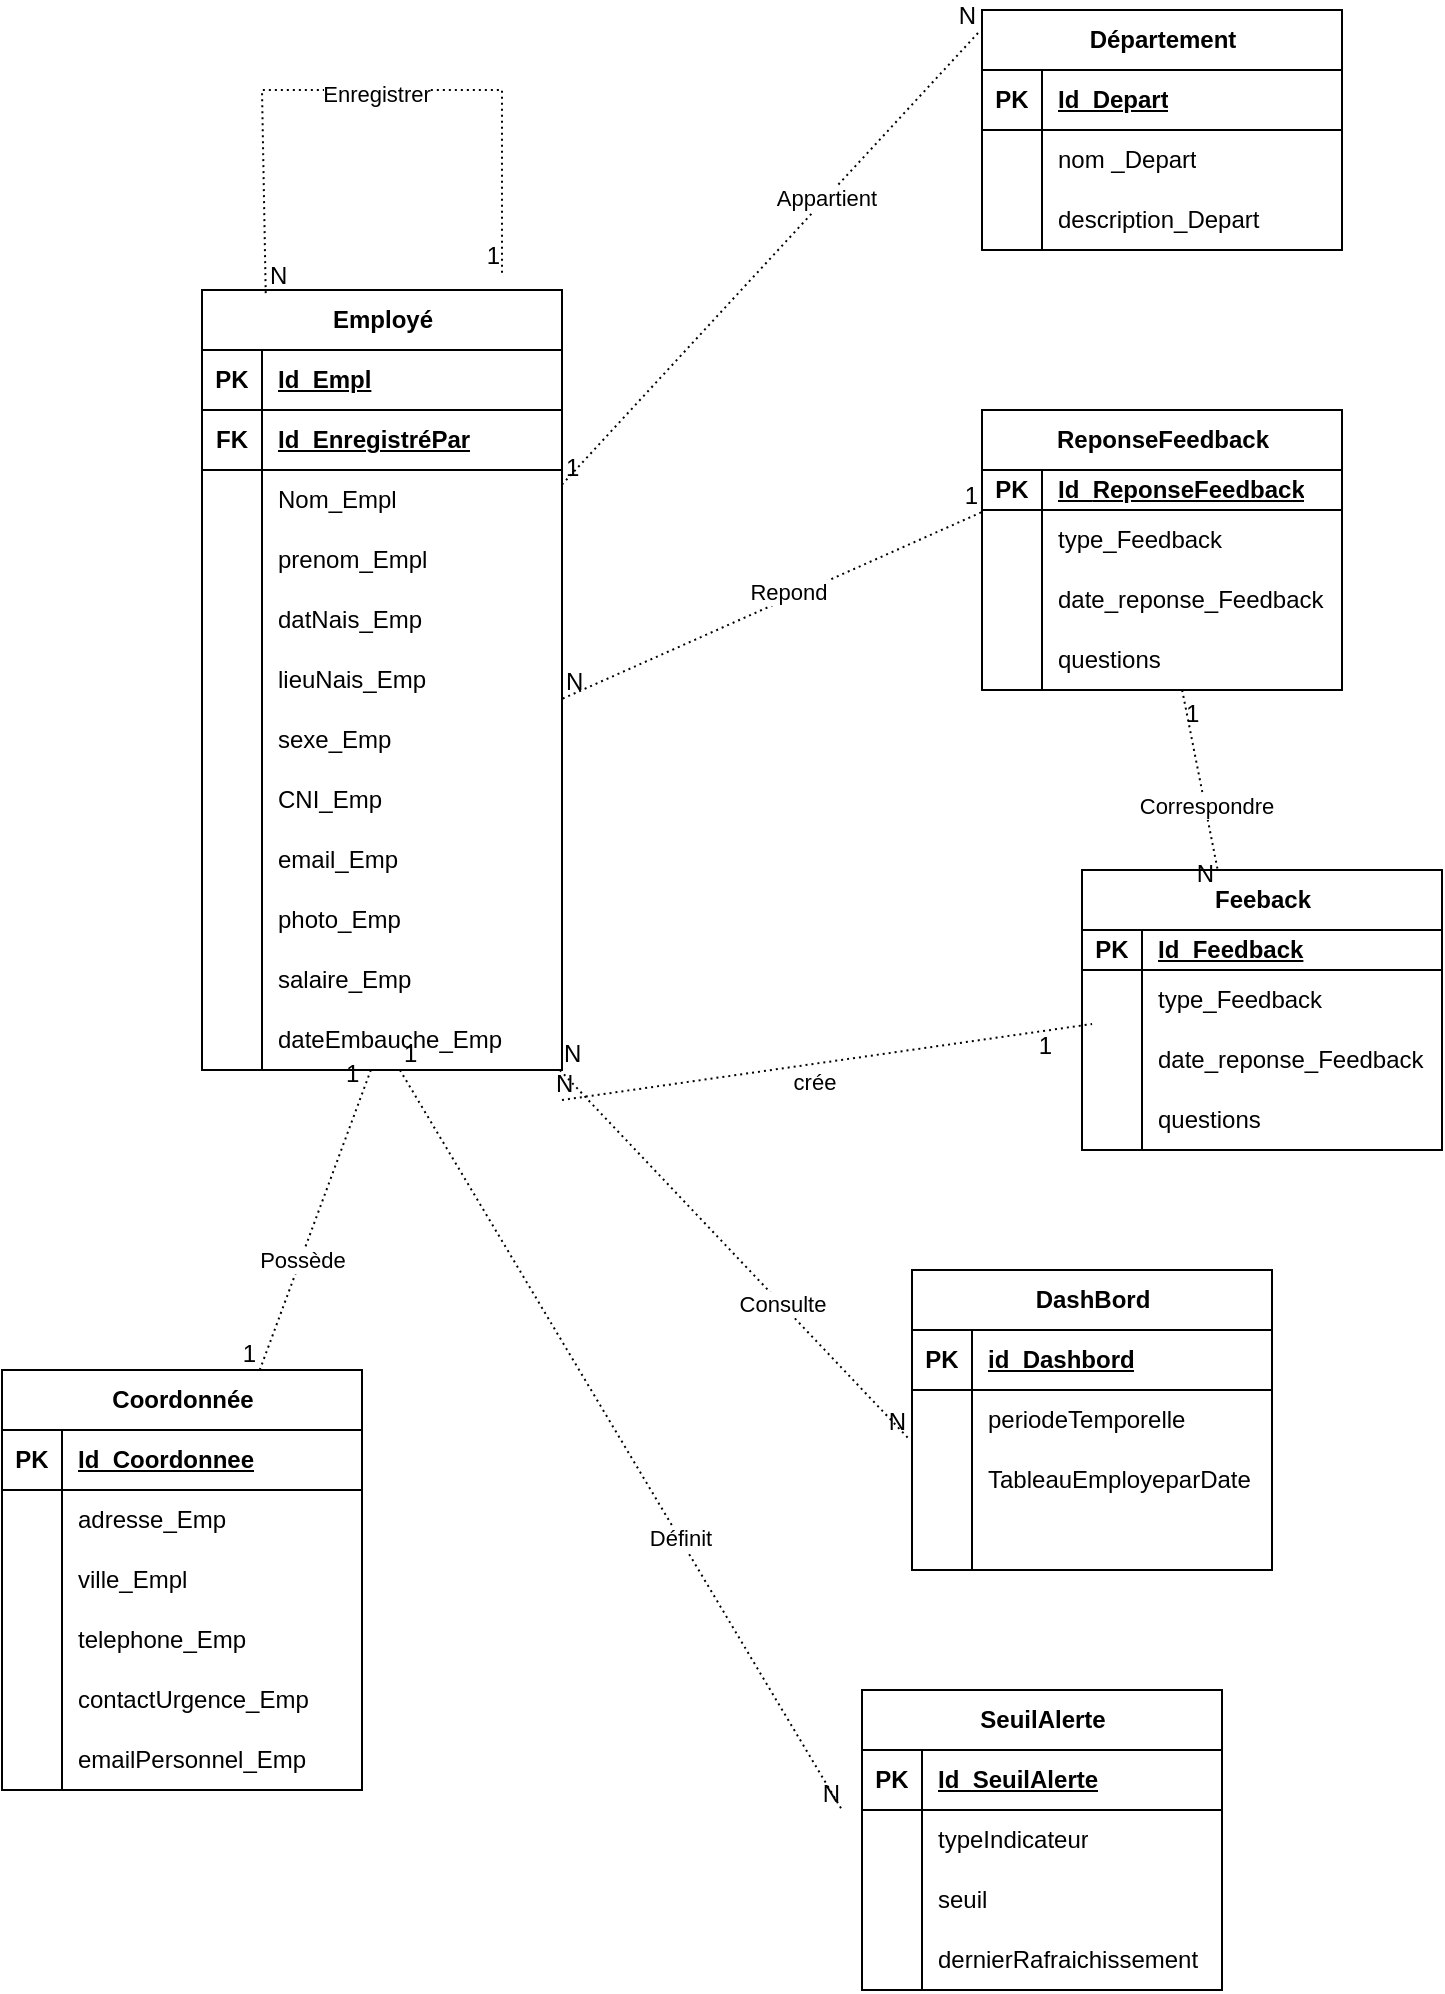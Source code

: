 <mxfile version="24.0.2" type="github">
  <diagram id="R2lEEEUBdFMjLlhIrx00" name="Page-1">
    <mxGraphModel dx="1783" dy="473" grid="1" gridSize="10" guides="1" tooltips="1" connect="1" arrows="1" fold="1" page="1" pageScale="1" pageWidth="850" pageHeight="1100" math="0" shadow="0" extFonts="Permanent Marker^https://fonts.googleapis.com/css?family=Permanent+Marker">
      <root>
        <mxCell id="0" />
        <mxCell id="1" parent="0" />
        <mxCell id="-0GxGlL2orwzK-KLsCHP-15" value="Employé" style="shape=table;startSize=30;container=1;collapsible=1;childLayout=tableLayout;fixedRows=1;rowLines=0;fontStyle=1;align=center;resizeLast=1;html=1;" parent="1" vertex="1">
          <mxGeometry x="70" y="150" width="180" height="390" as="geometry" />
        </mxCell>
        <mxCell id="-0GxGlL2orwzK-KLsCHP-16" value="" style="shape=tableRow;horizontal=0;startSize=0;swimlaneHead=0;swimlaneBody=0;fillColor=none;collapsible=0;dropTarget=0;points=[[0,0.5],[1,0.5]];portConstraint=eastwest;top=0;left=0;right=0;bottom=1;" parent="-0GxGlL2orwzK-KLsCHP-15" vertex="1">
          <mxGeometry y="30" width="180" height="30" as="geometry" />
        </mxCell>
        <mxCell id="-0GxGlL2orwzK-KLsCHP-17" value="PK" style="shape=partialRectangle;connectable=0;fillColor=none;top=0;left=0;bottom=0;right=0;fontStyle=1;overflow=hidden;whiteSpace=wrap;html=1;" parent="-0GxGlL2orwzK-KLsCHP-16" vertex="1">
          <mxGeometry width="30" height="30" as="geometry">
            <mxRectangle width="30" height="30" as="alternateBounds" />
          </mxGeometry>
        </mxCell>
        <mxCell id="-0GxGlL2orwzK-KLsCHP-18" value="Id_Empl" style="shape=partialRectangle;connectable=0;fillColor=none;top=0;left=0;bottom=0;right=0;align=left;spacingLeft=6;fontStyle=5;overflow=hidden;whiteSpace=wrap;html=1;" parent="-0GxGlL2orwzK-KLsCHP-16" vertex="1">
          <mxGeometry x="30" width="150" height="30" as="geometry">
            <mxRectangle width="150" height="30" as="alternateBounds" />
          </mxGeometry>
        </mxCell>
        <mxCell id="mR8PUZUKdSk81WljhYog-1" value="" style="shape=tableRow;horizontal=0;startSize=0;swimlaneHead=0;swimlaneBody=0;fillColor=none;collapsible=0;dropTarget=0;points=[[0,0.5],[1,0.5]];portConstraint=eastwest;top=0;left=0;right=0;bottom=1;" vertex="1" parent="-0GxGlL2orwzK-KLsCHP-15">
          <mxGeometry y="60" width="180" height="30" as="geometry" />
        </mxCell>
        <mxCell id="mR8PUZUKdSk81WljhYog-2" value="FK" style="shape=partialRectangle;connectable=0;fillColor=none;top=0;left=0;bottom=0;right=0;fontStyle=1;overflow=hidden;whiteSpace=wrap;html=1;" vertex="1" parent="mR8PUZUKdSk81WljhYog-1">
          <mxGeometry width="30" height="30" as="geometry">
            <mxRectangle width="30" height="30" as="alternateBounds" />
          </mxGeometry>
        </mxCell>
        <mxCell id="mR8PUZUKdSk81WljhYog-3" value="Id_EnregistréPar" style="shape=partialRectangle;connectable=0;fillColor=none;top=0;left=0;bottom=0;right=0;align=left;spacingLeft=6;fontStyle=5;overflow=hidden;whiteSpace=wrap;html=1;" vertex="1" parent="mR8PUZUKdSk81WljhYog-1">
          <mxGeometry x="30" width="150" height="30" as="geometry">
            <mxRectangle width="150" height="30" as="alternateBounds" />
          </mxGeometry>
        </mxCell>
        <mxCell id="-0GxGlL2orwzK-KLsCHP-19" value="" style="shape=tableRow;horizontal=0;startSize=0;swimlaneHead=0;swimlaneBody=0;fillColor=none;collapsible=0;dropTarget=0;points=[[0,0.5],[1,0.5]];portConstraint=eastwest;top=0;left=0;right=0;bottom=0;" parent="-0GxGlL2orwzK-KLsCHP-15" vertex="1">
          <mxGeometry y="90" width="180" height="30" as="geometry" />
        </mxCell>
        <mxCell id="-0GxGlL2orwzK-KLsCHP-20" value="" style="shape=partialRectangle;connectable=0;fillColor=none;top=0;left=0;bottom=0;right=0;editable=1;overflow=hidden;whiteSpace=wrap;html=1;" parent="-0GxGlL2orwzK-KLsCHP-19" vertex="1">
          <mxGeometry width="30" height="30" as="geometry">
            <mxRectangle width="30" height="30" as="alternateBounds" />
          </mxGeometry>
        </mxCell>
        <mxCell id="-0GxGlL2orwzK-KLsCHP-21" value="Nom_Empl" style="shape=partialRectangle;connectable=0;fillColor=none;top=0;left=0;bottom=0;right=0;align=left;spacingLeft=6;overflow=hidden;whiteSpace=wrap;html=1;" parent="-0GxGlL2orwzK-KLsCHP-19" vertex="1">
          <mxGeometry x="30" width="150" height="30" as="geometry">
            <mxRectangle width="150" height="30" as="alternateBounds" />
          </mxGeometry>
        </mxCell>
        <mxCell id="-0GxGlL2orwzK-KLsCHP-22" value="" style="shape=tableRow;horizontal=0;startSize=0;swimlaneHead=0;swimlaneBody=0;fillColor=none;collapsible=0;dropTarget=0;points=[[0,0.5],[1,0.5]];portConstraint=eastwest;top=0;left=0;right=0;bottom=0;" parent="-0GxGlL2orwzK-KLsCHP-15" vertex="1">
          <mxGeometry y="120" width="180" height="30" as="geometry" />
        </mxCell>
        <mxCell id="-0GxGlL2orwzK-KLsCHP-23" value="" style="shape=partialRectangle;connectable=0;fillColor=none;top=0;left=0;bottom=0;right=0;editable=1;overflow=hidden;whiteSpace=wrap;html=1;" parent="-0GxGlL2orwzK-KLsCHP-22" vertex="1">
          <mxGeometry width="30" height="30" as="geometry">
            <mxRectangle width="30" height="30" as="alternateBounds" />
          </mxGeometry>
        </mxCell>
        <mxCell id="-0GxGlL2orwzK-KLsCHP-24" value="prenom_Empl" style="shape=partialRectangle;connectable=0;fillColor=none;top=0;left=0;bottom=0;right=0;align=left;spacingLeft=6;overflow=hidden;whiteSpace=wrap;html=1;" parent="-0GxGlL2orwzK-KLsCHP-22" vertex="1">
          <mxGeometry x="30" width="150" height="30" as="geometry">
            <mxRectangle width="150" height="30" as="alternateBounds" />
          </mxGeometry>
        </mxCell>
        <mxCell id="-0GxGlL2orwzK-KLsCHP-25" value="" style="shape=tableRow;horizontal=0;startSize=0;swimlaneHead=0;swimlaneBody=0;fillColor=none;collapsible=0;dropTarget=0;points=[[0,0.5],[1,0.5]];portConstraint=eastwest;top=0;left=0;right=0;bottom=0;" parent="-0GxGlL2orwzK-KLsCHP-15" vertex="1">
          <mxGeometry y="150" width="180" height="30" as="geometry" />
        </mxCell>
        <mxCell id="-0GxGlL2orwzK-KLsCHP-26" value="" style="shape=partialRectangle;connectable=0;fillColor=none;top=0;left=0;bottom=0;right=0;editable=1;overflow=hidden;whiteSpace=wrap;html=1;" parent="-0GxGlL2orwzK-KLsCHP-25" vertex="1">
          <mxGeometry width="30" height="30" as="geometry">
            <mxRectangle width="30" height="30" as="alternateBounds" />
          </mxGeometry>
        </mxCell>
        <mxCell id="-0GxGlL2orwzK-KLsCHP-27" value="datNais_Emp" style="shape=partialRectangle;connectable=0;fillColor=none;top=0;left=0;bottom=0;right=0;align=left;spacingLeft=6;overflow=hidden;whiteSpace=wrap;html=1;" parent="-0GxGlL2orwzK-KLsCHP-25" vertex="1">
          <mxGeometry x="30" width="150" height="30" as="geometry">
            <mxRectangle width="150" height="30" as="alternateBounds" />
          </mxGeometry>
        </mxCell>
        <mxCell id="-0GxGlL2orwzK-KLsCHP-31" value="" style="shape=tableRow;horizontal=0;startSize=0;swimlaneHead=0;swimlaneBody=0;fillColor=none;collapsible=0;dropTarget=0;points=[[0,0.5],[1,0.5]];portConstraint=eastwest;top=0;left=0;right=0;bottom=0;" parent="-0GxGlL2orwzK-KLsCHP-15" vertex="1">
          <mxGeometry y="180" width="180" height="30" as="geometry" />
        </mxCell>
        <mxCell id="-0GxGlL2orwzK-KLsCHP-32" value="" style="shape=partialRectangle;connectable=0;fillColor=none;top=0;left=0;bottom=0;right=0;editable=1;overflow=hidden;whiteSpace=wrap;html=1;" parent="-0GxGlL2orwzK-KLsCHP-31" vertex="1">
          <mxGeometry width="30" height="30" as="geometry">
            <mxRectangle width="30" height="30" as="alternateBounds" />
          </mxGeometry>
        </mxCell>
        <mxCell id="-0GxGlL2orwzK-KLsCHP-33" value="lieuNais_Emp" style="shape=partialRectangle;connectable=0;fillColor=none;top=0;left=0;bottom=0;right=0;align=left;spacingLeft=6;overflow=hidden;whiteSpace=wrap;html=1;" parent="-0GxGlL2orwzK-KLsCHP-31" vertex="1">
          <mxGeometry x="30" width="150" height="30" as="geometry">
            <mxRectangle width="150" height="30" as="alternateBounds" />
          </mxGeometry>
        </mxCell>
        <mxCell id="-0GxGlL2orwzK-KLsCHP-34" value="" style="shape=tableRow;horizontal=0;startSize=0;swimlaneHead=0;swimlaneBody=0;fillColor=none;collapsible=0;dropTarget=0;points=[[0,0.5],[1,0.5]];portConstraint=eastwest;top=0;left=0;right=0;bottom=0;" parent="-0GxGlL2orwzK-KLsCHP-15" vertex="1">
          <mxGeometry y="210" width="180" height="30" as="geometry" />
        </mxCell>
        <mxCell id="-0GxGlL2orwzK-KLsCHP-35" value="" style="shape=partialRectangle;connectable=0;fillColor=none;top=0;left=0;bottom=0;right=0;editable=1;overflow=hidden;whiteSpace=wrap;html=1;" parent="-0GxGlL2orwzK-KLsCHP-34" vertex="1">
          <mxGeometry width="30" height="30" as="geometry">
            <mxRectangle width="30" height="30" as="alternateBounds" />
          </mxGeometry>
        </mxCell>
        <mxCell id="-0GxGlL2orwzK-KLsCHP-36" value="sexe_Emp" style="shape=partialRectangle;connectable=0;fillColor=none;top=0;left=0;bottom=0;right=0;align=left;spacingLeft=6;overflow=hidden;whiteSpace=wrap;html=1;" parent="-0GxGlL2orwzK-KLsCHP-34" vertex="1">
          <mxGeometry x="30" width="150" height="30" as="geometry">
            <mxRectangle width="150" height="30" as="alternateBounds" />
          </mxGeometry>
        </mxCell>
        <mxCell id="-0GxGlL2orwzK-KLsCHP-37" value="" style="shape=tableRow;horizontal=0;startSize=0;swimlaneHead=0;swimlaneBody=0;fillColor=none;collapsible=0;dropTarget=0;points=[[0,0.5],[1,0.5]];portConstraint=eastwest;top=0;left=0;right=0;bottom=0;" parent="-0GxGlL2orwzK-KLsCHP-15" vertex="1">
          <mxGeometry y="240" width="180" height="30" as="geometry" />
        </mxCell>
        <mxCell id="-0GxGlL2orwzK-KLsCHP-38" value="" style="shape=partialRectangle;connectable=0;fillColor=none;top=0;left=0;bottom=0;right=0;editable=1;overflow=hidden;whiteSpace=wrap;html=1;" parent="-0GxGlL2orwzK-KLsCHP-37" vertex="1">
          <mxGeometry width="30" height="30" as="geometry">
            <mxRectangle width="30" height="30" as="alternateBounds" />
          </mxGeometry>
        </mxCell>
        <mxCell id="-0GxGlL2orwzK-KLsCHP-39" value="CNI_Emp" style="shape=partialRectangle;connectable=0;fillColor=none;top=0;left=0;bottom=0;right=0;align=left;spacingLeft=6;overflow=hidden;whiteSpace=wrap;html=1;" parent="-0GxGlL2orwzK-KLsCHP-37" vertex="1">
          <mxGeometry x="30" width="150" height="30" as="geometry">
            <mxRectangle width="150" height="30" as="alternateBounds" />
          </mxGeometry>
        </mxCell>
        <mxCell id="-0GxGlL2orwzK-KLsCHP-40" value="" style="shape=tableRow;horizontal=0;startSize=0;swimlaneHead=0;swimlaneBody=0;fillColor=none;collapsible=0;dropTarget=0;points=[[0,0.5],[1,0.5]];portConstraint=eastwest;top=0;left=0;right=0;bottom=0;" parent="-0GxGlL2orwzK-KLsCHP-15" vertex="1">
          <mxGeometry y="270" width="180" height="30" as="geometry" />
        </mxCell>
        <mxCell id="-0GxGlL2orwzK-KLsCHP-41" value="" style="shape=partialRectangle;connectable=0;fillColor=none;top=0;left=0;bottom=0;right=0;editable=1;overflow=hidden;whiteSpace=wrap;html=1;" parent="-0GxGlL2orwzK-KLsCHP-40" vertex="1">
          <mxGeometry width="30" height="30" as="geometry">
            <mxRectangle width="30" height="30" as="alternateBounds" />
          </mxGeometry>
        </mxCell>
        <mxCell id="-0GxGlL2orwzK-KLsCHP-42" value="email_Emp" style="shape=partialRectangle;connectable=0;fillColor=none;top=0;left=0;bottom=0;right=0;align=left;spacingLeft=6;overflow=hidden;whiteSpace=wrap;html=1;" parent="-0GxGlL2orwzK-KLsCHP-40" vertex="1">
          <mxGeometry x="30" width="150" height="30" as="geometry">
            <mxRectangle width="150" height="30" as="alternateBounds" />
          </mxGeometry>
        </mxCell>
        <mxCell id="-0GxGlL2orwzK-KLsCHP-55" value="" style="shape=tableRow;horizontal=0;startSize=0;swimlaneHead=0;swimlaneBody=0;fillColor=none;collapsible=0;dropTarget=0;points=[[0,0.5],[1,0.5]];portConstraint=eastwest;top=0;left=0;right=0;bottom=0;" parent="-0GxGlL2orwzK-KLsCHP-15" vertex="1">
          <mxGeometry y="300" width="180" height="30" as="geometry" />
        </mxCell>
        <mxCell id="-0GxGlL2orwzK-KLsCHP-56" value="" style="shape=partialRectangle;connectable=0;fillColor=none;top=0;left=0;bottom=0;right=0;editable=1;overflow=hidden;whiteSpace=wrap;html=1;" parent="-0GxGlL2orwzK-KLsCHP-55" vertex="1">
          <mxGeometry width="30" height="30" as="geometry">
            <mxRectangle width="30" height="30" as="alternateBounds" />
          </mxGeometry>
        </mxCell>
        <mxCell id="-0GxGlL2orwzK-KLsCHP-57" value="photo_Emp" style="shape=partialRectangle;connectable=0;fillColor=none;top=0;left=0;bottom=0;right=0;align=left;spacingLeft=6;overflow=hidden;whiteSpace=wrap;html=1;" parent="-0GxGlL2orwzK-KLsCHP-55" vertex="1">
          <mxGeometry x="30" width="150" height="30" as="geometry">
            <mxRectangle width="150" height="30" as="alternateBounds" />
          </mxGeometry>
        </mxCell>
        <mxCell id="CD_epfexB9cXlV3R2vXU-4" value="" style="shape=tableRow;horizontal=0;startSize=0;swimlaneHead=0;swimlaneBody=0;fillColor=none;collapsible=0;dropTarget=0;points=[[0,0.5],[1,0.5]];portConstraint=eastwest;top=0;left=0;right=0;bottom=0;" parent="-0GxGlL2orwzK-KLsCHP-15" vertex="1">
          <mxGeometry y="330" width="180" height="30" as="geometry" />
        </mxCell>
        <mxCell id="CD_epfexB9cXlV3R2vXU-5" value="" style="shape=partialRectangle;connectable=0;fillColor=none;top=0;left=0;bottom=0;right=0;editable=1;overflow=hidden;whiteSpace=wrap;html=1;" parent="CD_epfexB9cXlV3R2vXU-4" vertex="1">
          <mxGeometry width="30" height="30" as="geometry">
            <mxRectangle width="30" height="30" as="alternateBounds" />
          </mxGeometry>
        </mxCell>
        <mxCell id="CD_epfexB9cXlV3R2vXU-6" value="salaire_Emp" style="shape=partialRectangle;connectable=0;fillColor=none;top=0;left=0;bottom=0;right=0;align=left;spacingLeft=6;overflow=hidden;whiteSpace=wrap;html=1;" parent="CD_epfexB9cXlV3R2vXU-4" vertex="1">
          <mxGeometry x="30" width="150" height="30" as="geometry">
            <mxRectangle width="150" height="30" as="alternateBounds" />
          </mxGeometry>
        </mxCell>
        <mxCell id="CD_epfexB9cXlV3R2vXU-7" value="" style="shape=tableRow;horizontal=0;startSize=0;swimlaneHead=0;swimlaneBody=0;fillColor=none;collapsible=0;dropTarget=0;points=[[0,0.5],[1,0.5]];portConstraint=eastwest;top=0;left=0;right=0;bottom=0;" parent="-0GxGlL2orwzK-KLsCHP-15" vertex="1">
          <mxGeometry y="360" width="180" height="30" as="geometry" />
        </mxCell>
        <mxCell id="CD_epfexB9cXlV3R2vXU-8" value="" style="shape=partialRectangle;connectable=0;fillColor=none;top=0;left=0;bottom=0;right=0;editable=1;overflow=hidden;whiteSpace=wrap;html=1;" parent="CD_epfexB9cXlV3R2vXU-7" vertex="1">
          <mxGeometry width="30" height="30" as="geometry">
            <mxRectangle width="30" height="30" as="alternateBounds" />
          </mxGeometry>
        </mxCell>
        <mxCell id="CD_epfexB9cXlV3R2vXU-9" value="dateEmbauche_Emp" style="shape=partialRectangle;connectable=0;fillColor=none;top=0;left=0;bottom=0;right=0;align=left;spacingLeft=6;overflow=hidden;whiteSpace=wrap;html=1;" parent="CD_epfexB9cXlV3R2vXU-7" vertex="1">
          <mxGeometry x="30" width="150" height="30" as="geometry">
            <mxRectangle width="150" height="30" as="alternateBounds" />
          </mxGeometry>
        </mxCell>
        <mxCell id="-0GxGlL2orwzK-KLsCHP-58" value="Département" style="shape=table;startSize=30;container=1;collapsible=1;childLayout=tableLayout;fixedRows=1;rowLines=0;fontStyle=1;align=center;resizeLast=1;html=1;" parent="1" vertex="1">
          <mxGeometry x="460" y="10" width="180" height="120" as="geometry" />
        </mxCell>
        <mxCell id="-0GxGlL2orwzK-KLsCHP-59" value="" style="shape=tableRow;horizontal=0;startSize=0;swimlaneHead=0;swimlaneBody=0;fillColor=none;collapsible=0;dropTarget=0;points=[[0,0.5],[1,0.5]];portConstraint=eastwest;top=0;left=0;right=0;bottom=1;" parent="-0GxGlL2orwzK-KLsCHP-58" vertex="1">
          <mxGeometry y="30" width="180" height="30" as="geometry" />
        </mxCell>
        <mxCell id="-0GxGlL2orwzK-KLsCHP-60" value="PK" style="shape=partialRectangle;connectable=0;fillColor=none;top=0;left=0;bottom=0;right=0;fontStyle=1;overflow=hidden;whiteSpace=wrap;html=1;" parent="-0GxGlL2orwzK-KLsCHP-59" vertex="1">
          <mxGeometry width="30" height="30" as="geometry">
            <mxRectangle width="30" height="30" as="alternateBounds" />
          </mxGeometry>
        </mxCell>
        <mxCell id="-0GxGlL2orwzK-KLsCHP-61" value="Id_Depart" style="shape=partialRectangle;connectable=0;fillColor=none;top=0;left=0;bottom=0;right=0;align=left;spacingLeft=6;fontStyle=5;overflow=hidden;whiteSpace=wrap;html=1;" parent="-0GxGlL2orwzK-KLsCHP-59" vertex="1">
          <mxGeometry x="30" width="150" height="30" as="geometry">
            <mxRectangle width="150" height="30" as="alternateBounds" />
          </mxGeometry>
        </mxCell>
        <mxCell id="-0GxGlL2orwzK-KLsCHP-62" value="" style="shape=tableRow;horizontal=0;startSize=0;swimlaneHead=0;swimlaneBody=0;fillColor=none;collapsible=0;dropTarget=0;points=[[0,0.5],[1,0.5]];portConstraint=eastwest;top=0;left=0;right=0;bottom=0;" parent="-0GxGlL2orwzK-KLsCHP-58" vertex="1">
          <mxGeometry y="60" width="180" height="30" as="geometry" />
        </mxCell>
        <mxCell id="-0GxGlL2orwzK-KLsCHP-63" value="" style="shape=partialRectangle;connectable=0;fillColor=none;top=0;left=0;bottom=0;right=0;editable=1;overflow=hidden;whiteSpace=wrap;html=1;" parent="-0GxGlL2orwzK-KLsCHP-62" vertex="1">
          <mxGeometry width="30" height="30" as="geometry">
            <mxRectangle width="30" height="30" as="alternateBounds" />
          </mxGeometry>
        </mxCell>
        <mxCell id="-0GxGlL2orwzK-KLsCHP-64" value="nom _Depart" style="shape=partialRectangle;connectable=0;fillColor=none;top=0;left=0;bottom=0;right=0;align=left;spacingLeft=6;overflow=hidden;whiteSpace=wrap;html=1;" parent="-0GxGlL2orwzK-KLsCHP-62" vertex="1">
          <mxGeometry x="30" width="150" height="30" as="geometry">
            <mxRectangle width="150" height="30" as="alternateBounds" />
          </mxGeometry>
        </mxCell>
        <mxCell id="-0GxGlL2orwzK-KLsCHP-65" value="" style="shape=tableRow;horizontal=0;startSize=0;swimlaneHead=0;swimlaneBody=0;fillColor=none;collapsible=0;dropTarget=0;points=[[0,0.5],[1,0.5]];portConstraint=eastwest;top=0;left=0;right=0;bottom=0;" parent="-0GxGlL2orwzK-KLsCHP-58" vertex="1">
          <mxGeometry y="90" width="180" height="30" as="geometry" />
        </mxCell>
        <mxCell id="-0GxGlL2orwzK-KLsCHP-66" value="" style="shape=partialRectangle;connectable=0;fillColor=none;top=0;left=0;bottom=0;right=0;editable=1;overflow=hidden;whiteSpace=wrap;html=1;" parent="-0GxGlL2orwzK-KLsCHP-65" vertex="1">
          <mxGeometry width="30" height="30" as="geometry">
            <mxRectangle width="30" height="30" as="alternateBounds" />
          </mxGeometry>
        </mxCell>
        <mxCell id="-0GxGlL2orwzK-KLsCHP-67" value="description_Depart" style="shape=partialRectangle;connectable=0;fillColor=none;top=0;left=0;bottom=0;right=0;align=left;spacingLeft=6;overflow=hidden;whiteSpace=wrap;html=1;" parent="-0GxGlL2orwzK-KLsCHP-65" vertex="1">
          <mxGeometry x="30" width="150" height="30" as="geometry">
            <mxRectangle width="150" height="30" as="alternateBounds" />
          </mxGeometry>
        </mxCell>
        <mxCell id="-0GxGlL2orwzK-KLsCHP-77" value="Feeback" style="shape=table;startSize=30;container=1;collapsible=1;childLayout=tableLayout;fixedRows=1;rowLines=0;fontStyle=1;align=center;resizeLast=1;html=1;" parent="1" vertex="1">
          <mxGeometry x="510" y="440" width="180" height="140" as="geometry" />
        </mxCell>
        <mxCell id="-0GxGlL2orwzK-KLsCHP-78" value="" style="shape=tableRow;horizontal=0;startSize=0;swimlaneHead=0;swimlaneBody=0;fillColor=none;collapsible=0;dropTarget=0;points=[[0,0.5],[1,0.5]];portConstraint=eastwest;top=0;left=0;right=0;bottom=1;" parent="-0GxGlL2orwzK-KLsCHP-77" vertex="1">
          <mxGeometry y="30" width="180" height="20" as="geometry" />
        </mxCell>
        <mxCell id="-0GxGlL2orwzK-KLsCHP-79" value="PK" style="shape=partialRectangle;connectable=0;fillColor=none;top=0;left=0;bottom=0;right=0;fontStyle=1;overflow=hidden;whiteSpace=wrap;html=1;" parent="-0GxGlL2orwzK-KLsCHP-78" vertex="1">
          <mxGeometry width="30" height="20" as="geometry">
            <mxRectangle width="30" height="20" as="alternateBounds" />
          </mxGeometry>
        </mxCell>
        <mxCell id="-0GxGlL2orwzK-KLsCHP-80" value="Id_Feedback" style="shape=partialRectangle;connectable=0;fillColor=none;top=0;left=0;bottom=0;right=0;align=left;spacingLeft=6;fontStyle=5;overflow=hidden;whiteSpace=wrap;html=1;" parent="-0GxGlL2orwzK-KLsCHP-78" vertex="1">
          <mxGeometry x="30" width="150" height="20" as="geometry">
            <mxRectangle width="150" height="20" as="alternateBounds" />
          </mxGeometry>
        </mxCell>
        <mxCell id="-0GxGlL2orwzK-KLsCHP-81" value="" style="shape=tableRow;horizontal=0;startSize=0;swimlaneHead=0;swimlaneBody=0;fillColor=none;collapsible=0;dropTarget=0;points=[[0,0.5],[1,0.5]];portConstraint=eastwest;top=0;left=0;right=0;bottom=0;" parent="-0GxGlL2orwzK-KLsCHP-77" vertex="1">
          <mxGeometry y="50" width="180" height="30" as="geometry" />
        </mxCell>
        <mxCell id="-0GxGlL2orwzK-KLsCHP-82" value="" style="shape=partialRectangle;connectable=0;fillColor=none;top=0;left=0;bottom=0;right=0;editable=1;overflow=hidden;whiteSpace=wrap;html=1;" parent="-0GxGlL2orwzK-KLsCHP-81" vertex="1">
          <mxGeometry width="30" height="30" as="geometry">
            <mxRectangle width="30" height="30" as="alternateBounds" />
          </mxGeometry>
        </mxCell>
        <mxCell id="-0GxGlL2orwzK-KLsCHP-83" value="type_Feedback" style="shape=partialRectangle;connectable=0;fillColor=none;top=0;left=0;bottom=0;right=0;align=left;spacingLeft=6;overflow=hidden;whiteSpace=wrap;html=1;" parent="-0GxGlL2orwzK-KLsCHP-81" vertex="1">
          <mxGeometry x="30" width="150" height="30" as="geometry">
            <mxRectangle width="150" height="30" as="alternateBounds" />
          </mxGeometry>
        </mxCell>
        <mxCell id="CD_epfexB9cXlV3R2vXU-244" value="" style="shape=tableRow;horizontal=0;startSize=0;swimlaneHead=0;swimlaneBody=0;fillColor=none;collapsible=0;dropTarget=0;points=[[0,0.5],[1,0.5]];portConstraint=eastwest;top=0;left=0;right=0;bottom=0;" parent="-0GxGlL2orwzK-KLsCHP-77" vertex="1">
          <mxGeometry y="80" width="180" height="30" as="geometry" />
        </mxCell>
        <mxCell id="CD_epfexB9cXlV3R2vXU-245" value="" style="shape=partialRectangle;connectable=0;fillColor=none;top=0;left=0;bottom=0;right=0;editable=1;overflow=hidden;whiteSpace=wrap;html=1;" parent="CD_epfexB9cXlV3R2vXU-244" vertex="1">
          <mxGeometry width="30" height="30" as="geometry">
            <mxRectangle width="30" height="30" as="alternateBounds" />
          </mxGeometry>
        </mxCell>
        <mxCell id="CD_epfexB9cXlV3R2vXU-246" value="date_reponse_Feedback" style="shape=partialRectangle;connectable=0;fillColor=none;top=0;left=0;bottom=0;right=0;align=left;spacingLeft=6;overflow=hidden;whiteSpace=wrap;html=1;" parent="CD_epfexB9cXlV3R2vXU-244" vertex="1">
          <mxGeometry x="30" width="150" height="30" as="geometry">
            <mxRectangle width="150" height="30" as="alternateBounds" />
          </mxGeometry>
        </mxCell>
        <mxCell id="CD_epfexB9cXlV3R2vXU-247" value="" style="shape=tableRow;horizontal=0;startSize=0;swimlaneHead=0;swimlaneBody=0;fillColor=none;collapsible=0;dropTarget=0;points=[[0,0.5],[1,0.5]];portConstraint=eastwest;top=0;left=0;right=0;bottom=0;" parent="-0GxGlL2orwzK-KLsCHP-77" vertex="1">
          <mxGeometry y="110" width="180" height="30" as="geometry" />
        </mxCell>
        <mxCell id="CD_epfexB9cXlV3R2vXU-248" value="" style="shape=partialRectangle;connectable=0;fillColor=none;top=0;left=0;bottom=0;right=0;editable=1;overflow=hidden;whiteSpace=wrap;html=1;" parent="CD_epfexB9cXlV3R2vXU-247" vertex="1">
          <mxGeometry width="30" height="30" as="geometry">
            <mxRectangle width="30" height="30" as="alternateBounds" />
          </mxGeometry>
        </mxCell>
        <mxCell id="CD_epfexB9cXlV3R2vXU-249" value="questions" style="shape=partialRectangle;connectable=0;fillColor=none;top=0;left=0;bottom=0;right=0;align=left;spacingLeft=6;overflow=hidden;whiteSpace=wrap;html=1;" parent="CD_epfexB9cXlV3R2vXU-247" vertex="1">
          <mxGeometry x="30" width="150" height="30" as="geometry">
            <mxRectangle width="150" height="30" as="alternateBounds" />
          </mxGeometry>
        </mxCell>
        <mxCell id="CD_epfexB9cXlV3R2vXU-282" value="ReponseFeedback" style="shape=table;startSize=30;container=1;collapsible=1;childLayout=tableLayout;fixedRows=1;rowLines=0;fontStyle=1;align=center;resizeLast=1;html=1;" parent="1" vertex="1">
          <mxGeometry x="460" y="210" width="180" height="140" as="geometry" />
        </mxCell>
        <mxCell id="CD_epfexB9cXlV3R2vXU-283" value="" style="shape=tableRow;horizontal=0;startSize=0;swimlaneHead=0;swimlaneBody=0;fillColor=none;collapsible=0;dropTarget=0;points=[[0,0.5],[1,0.5]];portConstraint=eastwest;top=0;left=0;right=0;bottom=1;" parent="CD_epfexB9cXlV3R2vXU-282" vertex="1">
          <mxGeometry y="30" width="180" height="20" as="geometry" />
        </mxCell>
        <mxCell id="CD_epfexB9cXlV3R2vXU-284" value="PK" style="shape=partialRectangle;connectable=0;fillColor=none;top=0;left=0;bottom=0;right=0;fontStyle=1;overflow=hidden;whiteSpace=wrap;html=1;" parent="CD_epfexB9cXlV3R2vXU-283" vertex="1">
          <mxGeometry width="30" height="20" as="geometry">
            <mxRectangle width="30" height="20" as="alternateBounds" />
          </mxGeometry>
        </mxCell>
        <mxCell id="CD_epfexB9cXlV3R2vXU-285" value="Id_&lt;span style=&quot;text-align: center; text-wrap: nowrap;&quot;&gt;ReponseFeedback&lt;/span&gt;" style="shape=partialRectangle;connectable=0;fillColor=none;top=0;left=0;bottom=0;right=0;align=left;spacingLeft=6;fontStyle=5;overflow=hidden;whiteSpace=wrap;html=1;" parent="CD_epfexB9cXlV3R2vXU-283" vertex="1">
          <mxGeometry x="30" width="150" height="20" as="geometry">
            <mxRectangle width="150" height="20" as="alternateBounds" />
          </mxGeometry>
        </mxCell>
        <mxCell id="CD_epfexB9cXlV3R2vXU-289" value="" style="shape=tableRow;horizontal=0;startSize=0;swimlaneHead=0;swimlaneBody=0;fillColor=none;collapsible=0;dropTarget=0;points=[[0,0.5],[1,0.5]];portConstraint=eastwest;top=0;left=0;right=0;bottom=0;" parent="CD_epfexB9cXlV3R2vXU-282" vertex="1">
          <mxGeometry y="50" width="180" height="30" as="geometry" />
        </mxCell>
        <mxCell id="CD_epfexB9cXlV3R2vXU-290" value="" style="shape=partialRectangle;connectable=0;fillColor=none;top=0;left=0;bottom=0;right=0;editable=1;overflow=hidden;whiteSpace=wrap;html=1;" parent="CD_epfexB9cXlV3R2vXU-289" vertex="1">
          <mxGeometry width="30" height="30" as="geometry">
            <mxRectangle width="30" height="30" as="alternateBounds" />
          </mxGeometry>
        </mxCell>
        <mxCell id="CD_epfexB9cXlV3R2vXU-291" value="type_Feedback" style="shape=partialRectangle;connectable=0;fillColor=none;top=0;left=0;bottom=0;right=0;align=left;spacingLeft=6;overflow=hidden;whiteSpace=wrap;html=1;" parent="CD_epfexB9cXlV3R2vXU-289" vertex="1">
          <mxGeometry x="30" width="150" height="30" as="geometry">
            <mxRectangle width="150" height="30" as="alternateBounds" />
          </mxGeometry>
        </mxCell>
        <mxCell id="CD_epfexB9cXlV3R2vXU-292" value="" style="shape=tableRow;horizontal=0;startSize=0;swimlaneHead=0;swimlaneBody=0;fillColor=none;collapsible=0;dropTarget=0;points=[[0,0.5],[1,0.5]];portConstraint=eastwest;top=0;left=0;right=0;bottom=0;" parent="CD_epfexB9cXlV3R2vXU-282" vertex="1">
          <mxGeometry y="80" width="180" height="30" as="geometry" />
        </mxCell>
        <mxCell id="CD_epfexB9cXlV3R2vXU-293" value="" style="shape=partialRectangle;connectable=0;fillColor=none;top=0;left=0;bottom=0;right=0;editable=1;overflow=hidden;whiteSpace=wrap;html=1;" parent="CD_epfexB9cXlV3R2vXU-292" vertex="1">
          <mxGeometry width="30" height="30" as="geometry">
            <mxRectangle width="30" height="30" as="alternateBounds" />
          </mxGeometry>
        </mxCell>
        <mxCell id="CD_epfexB9cXlV3R2vXU-294" value="date_reponse_Feedback" style="shape=partialRectangle;connectable=0;fillColor=none;top=0;left=0;bottom=0;right=0;align=left;spacingLeft=6;overflow=hidden;whiteSpace=wrap;html=1;" parent="CD_epfexB9cXlV3R2vXU-292" vertex="1">
          <mxGeometry x="30" width="150" height="30" as="geometry">
            <mxRectangle width="150" height="30" as="alternateBounds" />
          </mxGeometry>
        </mxCell>
        <mxCell id="CD_epfexB9cXlV3R2vXU-295" value="" style="shape=tableRow;horizontal=0;startSize=0;swimlaneHead=0;swimlaneBody=0;fillColor=none;collapsible=0;dropTarget=0;points=[[0,0.5],[1,0.5]];portConstraint=eastwest;top=0;left=0;right=0;bottom=0;" parent="CD_epfexB9cXlV3R2vXU-282" vertex="1">
          <mxGeometry y="110" width="180" height="30" as="geometry" />
        </mxCell>
        <mxCell id="CD_epfexB9cXlV3R2vXU-296" value="" style="shape=partialRectangle;connectable=0;fillColor=none;top=0;left=0;bottom=0;right=0;editable=1;overflow=hidden;whiteSpace=wrap;html=1;" parent="CD_epfexB9cXlV3R2vXU-295" vertex="1">
          <mxGeometry width="30" height="30" as="geometry">
            <mxRectangle width="30" height="30" as="alternateBounds" />
          </mxGeometry>
        </mxCell>
        <mxCell id="CD_epfexB9cXlV3R2vXU-297" value="questions" style="shape=partialRectangle;connectable=0;fillColor=none;top=0;left=0;bottom=0;right=0;align=left;spacingLeft=6;overflow=hidden;whiteSpace=wrap;html=1;" parent="CD_epfexB9cXlV3R2vXU-295" vertex="1">
          <mxGeometry x="30" width="150" height="30" as="geometry">
            <mxRectangle width="150" height="30" as="alternateBounds" />
          </mxGeometry>
        </mxCell>
        <mxCell id="CD_epfexB9cXlV3R2vXU-337" value="DashBord" style="shape=table;startSize=30;container=1;collapsible=1;childLayout=tableLayout;fixedRows=1;rowLines=0;fontStyle=1;align=center;resizeLast=1;html=1;" parent="1" vertex="1">
          <mxGeometry x="425" y="640" width="180" height="150" as="geometry" />
        </mxCell>
        <mxCell id="CD_epfexB9cXlV3R2vXU-338" value="" style="shape=tableRow;horizontal=0;startSize=0;swimlaneHead=0;swimlaneBody=0;fillColor=none;collapsible=0;dropTarget=0;points=[[0,0.5],[1,0.5]];portConstraint=eastwest;top=0;left=0;right=0;bottom=1;" parent="CD_epfexB9cXlV3R2vXU-337" vertex="1">
          <mxGeometry y="30" width="180" height="30" as="geometry" />
        </mxCell>
        <mxCell id="CD_epfexB9cXlV3R2vXU-339" value="PK" style="shape=partialRectangle;connectable=0;fillColor=none;top=0;left=0;bottom=0;right=0;fontStyle=1;overflow=hidden;whiteSpace=wrap;html=1;" parent="CD_epfexB9cXlV3R2vXU-338" vertex="1">
          <mxGeometry width="30" height="30" as="geometry">
            <mxRectangle width="30" height="30" as="alternateBounds" />
          </mxGeometry>
        </mxCell>
        <mxCell id="CD_epfexB9cXlV3R2vXU-340" value="id_Dashbord" style="shape=partialRectangle;connectable=0;fillColor=none;top=0;left=0;bottom=0;right=0;align=left;spacingLeft=6;fontStyle=5;overflow=hidden;whiteSpace=wrap;html=1;" parent="CD_epfexB9cXlV3R2vXU-338" vertex="1">
          <mxGeometry x="30" width="150" height="30" as="geometry">
            <mxRectangle width="150" height="30" as="alternateBounds" />
          </mxGeometry>
        </mxCell>
        <mxCell id="CD_epfexB9cXlV3R2vXU-341" value="" style="shape=tableRow;horizontal=0;startSize=0;swimlaneHead=0;swimlaneBody=0;fillColor=none;collapsible=0;dropTarget=0;points=[[0,0.5],[1,0.5]];portConstraint=eastwest;top=0;left=0;right=0;bottom=0;" parent="CD_epfexB9cXlV3R2vXU-337" vertex="1">
          <mxGeometry y="60" width="180" height="30" as="geometry" />
        </mxCell>
        <mxCell id="CD_epfexB9cXlV3R2vXU-342" value="" style="shape=partialRectangle;connectable=0;fillColor=none;top=0;left=0;bottom=0;right=0;editable=1;overflow=hidden;whiteSpace=wrap;html=1;" parent="CD_epfexB9cXlV3R2vXU-341" vertex="1">
          <mxGeometry width="30" height="30" as="geometry">
            <mxRectangle width="30" height="30" as="alternateBounds" />
          </mxGeometry>
        </mxCell>
        <mxCell id="CD_epfexB9cXlV3R2vXU-343" value="periodeTemporelle" style="shape=partialRectangle;connectable=0;fillColor=none;top=0;left=0;bottom=0;right=0;align=left;spacingLeft=6;overflow=hidden;whiteSpace=wrap;html=1;" parent="CD_epfexB9cXlV3R2vXU-341" vertex="1">
          <mxGeometry x="30" width="150" height="30" as="geometry">
            <mxRectangle width="150" height="30" as="alternateBounds" />
          </mxGeometry>
        </mxCell>
        <mxCell id="CD_epfexB9cXlV3R2vXU-344" value="" style="shape=tableRow;horizontal=0;startSize=0;swimlaneHead=0;swimlaneBody=0;fillColor=none;collapsible=0;dropTarget=0;points=[[0,0.5],[1,0.5]];portConstraint=eastwest;top=0;left=0;right=0;bottom=0;" parent="CD_epfexB9cXlV3R2vXU-337" vertex="1">
          <mxGeometry y="90" width="180" height="30" as="geometry" />
        </mxCell>
        <mxCell id="CD_epfexB9cXlV3R2vXU-345" value="" style="shape=partialRectangle;connectable=0;fillColor=none;top=0;left=0;bottom=0;right=0;editable=1;overflow=hidden;whiteSpace=wrap;html=1;" parent="CD_epfexB9cXlV3R2vXU-344" vertex="1">
          <mxGeometry width="30" height="30" as="geometry">
            <mxRectangle width="30" height="30" as="alternateBounds" />
          </mxGeometry>
        </mxCell>
        <mxCell id="CD_epfexB9cXlV3R2vXU-346" value="TableauEmployeparDate" style="shape=partialRectangle;connectable=0;fillColor=none;top=0;left=0;bottom=0;right=0;align=left;spacingLeft=6;overflow=hidden;whiteSpace=wrap;html=1;" parent="CD_epfexB9cXlV3R2vXU-344" vertex="1">
          <mxGeometry x="30" width="150" height="30" as="geometry">
            <mxRectangle width="150" height="30" as="alternateBounds" />
          </mxGeometry>
        </mxCell>
        <mxCell id="CD_epfexB9cXlV3R2vXU-347" value="" style="shape=tableRow;horizontal=0;startSize=0;swimlaneHead=0;swimlaneBody=0;fillColor=none;collapsible=0;dropTarget=0;points=[[0,0.5],[1,0.5]];portConstraint=eastwest;top=0;left=0;right=0;bottom=0;" parent="CD_epfexB9cXlV3R2vXU-337" vertex="1">
          <mxGeometry y="120" width="180" height="30" as="geometry" />
        </mxCell>
        <mxCell id="CD_epfexB9cXlV3R2vXU-348" value="" style="shape=partialRectangle;connectable=0;fillColor=none;top=0;left=0;bottom=0;right=0;editable=1;overflow=hidden;whiteSpace=wrap;html=1;" parent="CD_epfexB9cXlV3R2vXU-347" vertex="1">
          <mxGeometry width="30" height="30" as="geometry">
            <mxRectangle width="30" height="30" as="alternateBounds" />
          </mxGeometry>
        </mxCell>
        <mxCell id="CD_epfexB9cXlV3R2vXU-349" value="&amp;nbsp;" style="shape=partialRectangle;connectable=0;fillColor=none;top=0;left=0;bottom=0;right=0;align=left;spacingLeft=6;overflow=hidden;whiteSpace=wrap;html=1;" parent="CD_epfexB9cXlV3R2vXU-347" vertex="1">
          <mxGeometry x="30" width="150" height="30" as="geometry">
            <mxRectangle width="150" height="30" as="alternateBounds" />
          </mxGeometry>
        </mxCell>
        <mxCell id="CD_epfexB9cXlV3R2vXU-350" value="SeuilAlerte" style="shape=table;startSize=30;container=1;collapsible=1;childLayout=tableLayout;fixedRows=1;rowLines=0;fontStyle=1;align=center;resizeLast=1;html=1;" parent="1" vertex="1">
          <mxGeometry x="400" y="850" width="180" height="150" as="geometry" />
        </mxCell>
        <mxCell id="CD_epfexB9cXlV3R2vXU-351" value="" style="shape=tableRow;horizontal=0;startSize=0;swimlaneHead=0;swimlaneBody=0;fillColor=none;collapsible=0;dropTarget=0;points=[[0,0.5],[1,0.5]];portConstraint=eastwest;top=0;left=0;right=0;bottom=1;" parent="CD_epfexB9cXlV3R2vXU-350" vertex="1">
          <mxGeometry y="30" width="180" height="30" as="geometry" />
        </mxCell>
        <mxCell id="CD_epfexB9cXlV3R2vXU-352" value="PK" style="shape=partialRectangle;connectable=0;fillColor=none;top=0;left=0;bottom=0;right=0;fontStyle=1;overflow=hidden;whiteSpace=wrap;html=1;" parent="CD_epfexB9cXlV3R2vXU-351" vertex="1">
          <mxGeometry width="30" height="30" as="geometry">
            <mxRectangle width="30" height="30" as="alternateBounds" />
          </mxGeometry>
        </mxCell>
        <mxCell id="CD_epfexB9cXlV3R2vXU-353" value="Id_SeuilAlerte" style="shape=partialRectangle;connectable=0;fillColor=none;top=0;left=0;bottom=0;right=0;align=left;spacingLeft=6;fontStyle=5;overflow=hidden;whiteSpace=wrap;html=1;" parent="CD_epfexB9cXlV3R2vXU-351" vertex="1">
          <mxGeometry x="30" width="150" height="30" as="geometry">
            <mxRectangle width="150" height="30" as="alternateBounds" />
          </mxGeometry>
        </mxCell>
        <mxCell id="CD_epfexB9cXlV3R2vXU-354" value="" style="shape=tableRow;horizontal=0;startSize=0;swimlaneHead=0;swimlaneBody=0;fillColor=none;collapsible=0;dropTarget=0;points=[[0,0.5],[1,0.5]];portConstraint=eastwest;top=0;left=0;right=0;bottom=0;" parent="CD_epfexB9cXlV3R2vXU-350" vertex="1">
          <mxGeometry y="60" width="180" height="30" as="geometry" />
        </mxCell>
        <mxCell id="CD_epfexB9cXlV3R2vXU-355" value="" style="shape=partialRectangle;connectable=0;fillColor=none;top=0;left=0;bottom=0;right=0;editable=1;overflow=hidden;whiteSpace=wrap;html=1;" parent="CD_epfexB9cXlV3R2vXU-354" vertex="1">
          <mxGeometry width="30" height="30" as="geometry">
            <mxRectangle width="30" height="30" as="alternateBounds" />
          </mxGeometry>
        </mxCell>
        <mxCell id="CD_epfexB9cXlV3R2vXU-356" value="typeIndicateur" style="shape=partialRectangle;connectable=0;fillColor=none;top=0;left=0;bottom=0;right=0;align=left;spacingLeft=6;overflow=hidden;whiteSpace=wrap;html=1;" parent="CD_epfexB9cXlV3R2vXU-354" vertex="1">
          <mxGeometry x="30" width="150" height="30" as="geometry">
            <mxRectangle width="150" height="30" as="alternateBounds" />
          </mxGeometry>
        </mxCell>
        <mxCell id="CD_epfexB9cXlV3R2vXU-357" value="" style="shape=tableRow;horizontal=0;startSize=0;swimlaneHead=0;swimlaneBody=0;fillColor=none;collapsible=0;dropTarget=0;points=[[0,0.5],[1,0.5]];portConstraint=eastwest;top=0;left=0;right=0;bottom=0;" parent="CD_epfexB9cXlV3R2vXU-350" vertex="1">
          <mxGeometry y="90" width="180" height="30" as="geometry" />
        </mxCell>
        <mxCell id="CD_epfexB9cXlV3R2vXU-358" value="" style="shape=partialRectangle;connectable=0;fillColor=none;top=0;left=0;bottom=0;right=0;editable=1;overflow=hidden;whiteSpace=wrap;html=1;" parent="CD_epfexB9cXlV3R2vXU-357" vertex="1">
          <mxGeometry width="30" height="30" as="geometry">
            <mxRectangle width="30" height="30" as="alternateBounds" />
          </mxGeometry>
        </mxCell>
        <mxCell id="CD_epfexB9cXlV3R2vXU-359" value="seuil&amp;nbsp;" style="shape=partialRectangle;connectable=0;fillColor=none;top=0;left=0;bottom=0;right=0;align=left;spacingLeft=6;overflow=hidden;whiteSpace=wrap;html=1;" parent="CD_epfexB9cXlV3R2vXU-357" vertex="1">
          <mxGeometry x="30" width="150" height="30" as="geometry">
            <mxRectangle width="150" height="30" as="alternateBounds" />
          </mxGeometry>
        </mxCell>
        <mxCell id="CD_epfexB9cXlV3R2vXU-360" value="" style="shape=tableRow;horizontal=0;startSize=0;swimlaneHead=0;swimlaneBody=0;fillColor=none;collapsible=0;dropTarget=0;points=[[0,0.5],[1,0.5]];portConstraint=eastwest;top=0;left=0;right=0;bottom=0;" parent="CD_epfexB9cXlV3R2vXU-350" vertex="1">
          <mxGeometry y="120" width="180" height="30" as="geometry" />
        </mxCell>
        <mxCell id="CD_epfexB9cXlV3R2vXU-361" value="" style="shape=partialRectangle;connectable=0;fillColor=none;top=0;left=0;bottom=0;right=0;editable=1;overflow=hidden;whiteSpace=wrap;html=1;" parent="CD_epfexB9cXlV3R2vXU-360" vertex="1">
          <mxGeometry width="30" height="30" as="geometry">
            <mxRectangle width="30" height="30" as="alternateBounds" />
          </mxGeometry>
        </mxCell>
        <mxCell id="CD_epfexB9cXlV3R2vXU-362" value="dernierRafraichissement&amp;nbsp;" style="shape=partialRectangle;connectable=0;fillColor=none;top=0;left=0;bottom=0;right=0;align=left;spacingLeft=6;overflow=hidden;whiteSpace=wrap;html=1;" parent="CD_epfexB9cXlV3R2vXU-360" vertex="1">
          <mxGeometry x="30" width="150" height="30" as="geometry">
            <mxRectangle width="150" height="30" as="alternateBounds" />
          </mxGeometry>
        </mxCell>
        <mxCell id="CD_epfexB9cXlV3R2vXU-370" value="" style="endArrow=none;html=1;rounded=0;dashed=1;dashPattern=1 2;entryX=-0.01;entryY=0.094;entryDx=0;entryDy=0;entryPerimeter=0;" parent="1" source="-0GxGlL2orwzK-KLsCHP-15" target="-0GxGlL2orwzK-KLsCHP-58" edge="1">
          <mxGeometry relative="1" as="geometry">
            <mxPoint x="340" y="210" as="sourcePoint" />
            <mxPoint x="420" y="100" as="targetPoint" />
          </mxGeometry>
        </mxCell>
        <mxCell id="CD_epfexB9cXlV3R2vXU-371" value="1" style="resizable=0;html=1;whiteSpace=wrap;align=left;verticalAlign=bottom;direction=south;" parent="CD_epfexB9cXlV3R2vXU-370" connectable="0" vertex="1">
          <mxGeometry x="-1" relative="1" as="geometry" />
        </mxCell>
        <mxCell id="CD_epfexB9cXlV3R2vXU-372" value="N" style="resizable=0;html=1;whiteSpace=wrap;align=right;verticalAlign=bottom;" parent="CD_epfexB9cXlV3R2vXU-370" connectable="0" vertex="1">
          <mxGeometry x="1" relative="1" as="geometry" />
        </mxCell>
        <mxCell id="CD_epfexB9cXlV3R2vXU-377" value="Appartient" style="edgeLabel;html=1;align=center;verticalAlign=middle;resizable=0;points=[];" parent="CD_epfexB9cXlV3R2vXU-370" vertex="1" connectable="0">
          <mxGeometry x="0.265" relative="1" as="geometry">
            <mxPoint as="offset" />
          </mxGeometry>
        </mxCell>
        <mxCell id="CD_epfexB9cXlV3R2vXU-373" value="" style="endArrow=none;html=1;rounded=0;dashed=1;dashPattern=1 2;entryX=-0.002;entryY=1.058;entryDx=0;entryDy=0;entryPerimeter=0;exitX=1.002;exitY=0.81;exitDx=0;exitDy=0;exitPerimeter=0;" parent="1" source="-0GxGlL2orwzK-KLsCHP-31" target="CD_epfexB9cXlV3R2vXU-283" edge="1">
          <mxGeometry relative="1" as="geometry">
            <mxPoint x="570" y="230" as="sourcePoint" />
            <mxPoint x="570" y="280" as="targetPoint" />
          </mxGeometry>
        </mxCell>
        <mxCell id="CD_epfexB9cXlV3R2vXU-374" value="N" style="resizable=0;html=1;whiteSpace=wrap;align=left;verticalAlign=bottom;" parent="CD_epfexB9cXlV3R2vXU-373" connectable="0" vertex="1">
          <mxGeometry x="-1" relative="1" as="geometry" />
        </mxCell>
        <mxCell id="CD_epfexB9cXlV3R2vXU-375" value="1" style="resizable=0;html=1;whiteSpace=wrap;align=right;verticalAlign=bottom;" parent="CD_epfexB9cXlV3R2vXU-373" connectable="0" vertex="1">
          <mxGeometry x="1" relative="1" as="geometry" />
        </mxCell>
        <mxCell id="CD_epfexB9cXlV3R2vXU-376" value="Repond" style="edgeLabel;html=1;align=center;verticalAlign=middle;resizable=0;points=[];" parent="CD_epfexB9cXlV3R2vXU-373" vertex="1" connectable="0">
          <mxGeometry x="0.087" y="3" relative="1" as="geometry">
            <mxPoint as="offset" />
          </mxGeometry>
        </mxCell>
        <mxCell id="CD_epfexB9cXlV3R2vXU-378" value="" style="endArrow=none;html=1;rounded=0;dashed=1;dashPattern=1 2;entryX=0.028;entryY=-0.1;entryDx=0;entryDy=0;entryPerimeter=0;exitX=1;exitY=0.5;exitDx=0;exitDy=0;" parent="1" target="CD_epfexB9cXlV3R2vXU-244" edge="1">
          <mxGeometry relative="1" as="geometry">
            <mxPoint x="250" y="555" as="sourcePoint" />
            <mxPoint x="642.08" y="480" as="targetPoint" />
            <Array as="points" />
          </mxGeometry>
        </mxCell>
        <mxCell id="CD_epfexB9cXlV3R2vXU-379" value="N" style="resizable=0;html=1;whiteSpace=wrap;align=left;verticalAlign=bottom;direction=south;" parent="CD_epfexB9cXlV3R2vXU-378" connectable="0" vertex="1">
          <mxGeometry x="-1" relative="1" as="geometry">
            <mxPoint x="-5" as="offset" />
          </mxGeometry>
        </mxCell>
        <mxCell id="CD_epfexB9cXlV3R2vXU-380" value="1" style="resizable=0;html=1;whiteSpace=wrap;align=right;verticalAlign=bottom;" parent="CD_epfexB9cXlV3R2vXU-378" connectable="0" vertex="1">
          <mxGeometry x="1" relative="1" as="geometry">
            <mxPoint x="-19" y="20" as="offset" />
          </mxGeometry>
        </mxCell>
        <mxCell id="CD_epfexB9cXlV3R2vXU-381" value="crée" style="edgeLabel;html=1;align=center;verticalAlign=middle;resizable=0;points=[];" parent="CD_epfexB9cXlV3R2vXU-378" vertex="1" connectable="0">
          <mxGeometry x="0.265" relative="1" as="geometry">
            <mxPoint x="-42" y="15" as="offset" />
          </mxGeometry>
        </mxCell>
        <mxCell id="CD_epfexB9cXlV3R2vXU-382" value="" style="endArrow=none;html=1;rounded=0;dashed=1;dashPattern=1 2;exitX=0.556;exitY=1;exitDx=0;exitDy=0;exitPerimeter=0;entryX=0.378;entryY=0.007;entryDx=0;entryDy=0;entryPerimeter=0;" parent="1" source="CD_epfexB9cXlV3R2vXU-295" target="-0GxGlL2orwzK-KLsCHP-77" edge="1">
          <mxGeometry relative="1" as="geometry">
            <mxPoint x="690" y="300" as="sourcePoint" />
            <mxPoint x="560" y="430" as="targetPoint" />
          </mxGeometry>
        </mxCell>
        <mxCell id="CD_epfexB9cXlV3R2vXU-383" value="1" style="resizable=0;html=1;whiteSpace=wrap;align=left;verticalAlign=bottom;direction=south;" parent="CD_epfexB9cXlV3R2vXU-382" connectable="0" vertex="1">
          <mxGeometry x="-1" relative="1" as="geometry">
            <mxPoint y="20" as="offset" />
          </mxGeometry>
        </mxCell>
        <mxCell id="CD_epfexB9cXlV3R2vXU-384" value="N" style="resizable=0;html=1;whiteSpace=wrap;align=right;verticalAlign=bottom;" parent="CD_epfexB9cXlV3R2vXU-382" connectable="0" vertex="1">
          <mxGeometry x="1" relative="1" as="geometry">
            <mxPoint y="10" as="offset" />
          </mxGeometry>
        </mxCell>
        <mxCell id="CD_epfexB9cXlV3R2vXU-385" value="Correspondre" style="edgeLabel;html=1;align=center;verticalAlign=middle;resizable=0;points=[];" parent="CD_epfexB9cXlV3R2vXU-382" vertex="1" connectable="0">
          <mxGeometry x="0.265" relative="1" as="geometry">
            <mxPoint as="offset" />
          </mxGeometry>
        </mxCell>
        <mxCell id="CD_epfexB9cXlV3R2vXU-386" value="" style="endArrow=none;html=1;rounded=0;dashed=1;dashPattern=1 2;" parent="1" source="CD_epfexB9cXlV3R2vXU-7" edge="1">
          <mxGeometry relative="1" as="geometry">
            <mxPoint x="620" y="730" as="sourcePoint" />
            <mxPoint x="390" y="910" as="targetPoint" />
          </mxGeometry>
        </mxCell>
        <mxCell id="CD_epfexB9cXlV3R2vXU-387" value="1" style="resizable=0;html=1;whiteSpace=wrap;align=left;verticalAlign=bottom;direction=south;" parent="CD_epfexB9cXlV3R2vXU-386" connectable="0" vertex="1">
          <mxGeometry x="-1" relative="1" as="geometry" />
        </mxCell>
        <mxCell id="CD_epfexB9cXlV3R2vXU-388" value="N" style="resizable=0;html=1;whiteSpace=wrap;align=right;verticalAlign=bottom;" parent="CD_epfexB9cXlV3R2vXU-386" connectable="0" vertex="1">
          <mxGeometry x="1" relative="1" as="geometry" />
        </mxCell>
        <mxCell id="CD_epfexB9cXlV3R2vXU-389" value="Définit" style="edgeLabel;html=1;align=center;verticalAlign=middle;resizable=0;points=[];" parent="CD_epfexB9cXlV3R2vXU-386" vertex="1" connectable="0">
          <mxGeometry x="0.265" relative="1" as="geometry">
            <mxPoint as="offset" />
          </mxGeometry>
        </mxCell>
        <mxCell id="CD_epfexB9cXlV3R2vXU-390" value="" style="endArrow=none;html=1;rounded=0;dashed=1;dashPattern=1 2;entryX=-0.007;entryY=-0.175;entryDx=0;entryDy=0;entryPerimeter=0;exitX=0.994;exitY=1;exitDx=0;exitDy=0;exitPerimeter=0;" parent="1" source="CD_epfexB9cXlV3R2vXU-7" target="CD_epfexB9cXlV3R2vXU-344" edge="1">
          <mxGeometry relative="1" as="geometry">
            <mxPoint x="625.04" y="758.5" as="sourcePoint" />
            <mxPoint x="958" y="550" as="targetPoint" />
          </mxGeometry>
        </mxCell>
        <mxCell id="CD_epfexB9cXlV3R2vXU-391" value="N" style="resizable=0;html=1;whiteSpace=wrap;align=left;verticalAlign=bottom;direction=south;" parent="CD_epfexB9cXlV3R2vXU-390" connectable="0" vertex="1">
          <mxGeometry x="-1" relative="1" as="geometry" />
        </mxCell>
        <mxCell id="CD_epfexB9cXlV3R2vXU-392" value="N" style="resizable=0;html=1;whiteSpace=wrap;align=right;verticalAlign=bottom;" parent="CD_epfexB9cXlV3R2vXU-390" connectable="0" vertex="1">
          <mxGeometry x="1" relative="1" as="geometry" />
        </mxCell>
        <mxCell id="CD_epfexB9cXlV3R2vXU-393" value="Consulte" style="edgeLabel;html=1;align=center;verticalAlign=middle;resizable=0;points=[];" parent="CD_epfexB9cXlV3R2vXU-390" vertex="1" connectable="0">
          <mxGeometry x="0.265" relative="1" as="geometry">
            <mxPoint as="offset" />
          </mxGeometry>
        </mxCell>
        <mxCell id="VDlIB3p46a-vfZIddwYJ-2" value="" style="endArrow=none;html=1;rounded=0;dashed=1;dashPattern=1 2;exitX=0.177;exitY=0.004;exitDx=0;exitDy=0;exitPerimeter=0;" parent="1" source="-0GxGlL2orwzK-KLsCHP-15" edge="1">
          <mxGeometry relative="1" as="geometry">
            <mxPoint x="110" y="130" as="sourcePoint" />
            <mxPoint x="220" y="142" as="targetPoint" />
            <Array as="points">
              <mxPoint x="100" y="50" />
              <mxPoint x="220" y="50" />
            </Array>
          </mxGeometry>
        </mxCell>
        <mxCell id="VDlIB3p46a-vfZIddwYJ-3" value="N" style="resizable=0;html=1;whiteSpace=wrap;align=left;verticalAlign=bottom;" parent="VDlIB3p46a-vfZIddwYJ-2" connectable="0" vertex="1">
          <mxGeometry x="-1" relative="1" as="geometry" />
        </mxCell>
        <mxCell id="VDlIB3p46a-vfZIddwYJ-4" value="1" style="resizable=0;html=1;whiteSpace=wrap;align=right;verticalAlign=bottom;" parent="VDlIB3p46a-vfZIddwYJ-2" connectable="0" vertex="1">
          <mxGeometry x="1" relative="1" as="geometry" />
        </mxCell>
        <mxCell id="VDlIB3p46a-vfZIddwYJ-5" value="Enregistrer" style="edgeLabel;html=1;align=center;verticalAlign=middle;resizable=0;points=[];" parent="VDlIB3p46a-vfZIddwYJ-2" vertex="1" connectable="0">
          <mxGeometry x="0.007" y="-2" relative="1" as="geometry">
            <mxPoint as="offset" />
          </mxGeometry>
        </mxCell>
        <mxCell id="mR8PUZUKdSk81WljhYog-5" value="Coordonnée" style="shape=table;startSize=30;container=1;collapsible=1;childLayout=tableLayout;fixedRows=1;rowLines=0;fontStyle=1;align=center;resizeLast=1;html=1;" vertex="1" parent="1">
          <mxGeometry x="-30" y="690" width="180" height="210" as="geometry" />
        </mxCell>
        <mxCell id="mR8PUZUKdSk81WljhYog-6" value="" style="shape=tableRow;horizontal=0;startSize=0;swimlaneHead=0;swimlaneBody=0;fillColor=none;collapsible=0;dropTarget=0;points=[[0,0.5],[1,0.5]];portConstraint=eastwest;top=0;left=0;right=0;bottom=1;" vertex="1" parent="mR8PUZUKdSk81WljhYog-5">
          <mxGeometry y="30" width="180" height="30" as="geometry" />
        </mxCell>
        <mxCell id="mR8PUZUKdSk81WljhYog-7" value="PK" style="shape=partialRectangle;connectable=0;fillColor=none;top=0;left=0;bottom=0;right=0;fontStyle=1;overflow=hidden;whiteSpace=wrap;html=1;" vertex="1" parent="mR8PUZUKdSk81WljhYog-6">
          <mxGeometry width="30" height="30" as="geometry">
            <mxRectangle width="30" height="30" as="alternateBounds" />
          </mxGeometry>
        </mxCell>
        <mxCell id="mR8PUZUKdSk81WljhYog-8" value="Id_Coordonnee" style="shape=partialRectangle;connectable=0;fillColor=none;top=0;left=0;bottom=0;right=0;align=left;spacingLeft=6;fontStyle=5;overflow=hidden;whiteSpace=wrap;html=1;" vertex="1" parent="mR8PUZUKdSk81WljhYog-6">
          <mxGeometry x="30" width="150" height="30" as="geometry">
            <mxRectangle width="150" height="30" as="alternateBounds" />
          </mxGeometry>
        </mxCell>
        <mxCell id="mR8PUZUKdSk81WljhYog-9" value="" style="shape=tableRow;horizontal=0;startSize=0;swimlaneHead=0;swimlaneBody=0;fillColor=none;collapsible=0;dropTarget=0;points=[[0,0.5],[1,0.5]];portConstraint=eastwest;top=0;left=0;right=0;bottom=0;" vertex="1" parent="mR8PUZUKdSk81WljhYog-5">
          <mxGeometry y="60" width="180" height="30" as="geometry" />
        </mxCell>
        <mxCell id="mR8PUZUKdSk81WljhYog-10" value="" style="shape=partialRectangle;connectable=0;fillColor=none;top=0;left=0;bottom=0;right=0;editable=1;overflow=hidden;whiteSpace=wrap;html=1;" vertex="1" parent="mR8PUZUKdSk81WljhYog-9">
          <mxGeometry width="30" height="30" as="geometry">
            <mxRectangle width="30" height="30" as="alternateBounds" />
          </mxGeometry>
        </mxCell>
        <mxCell id="mR8PUZUKdSk81WljhYog-11" value="adresse_Emp" style="shape=partialRectangle;connectable=0;fillColor=none;top=0;left=0;bottom=0;right=0;align=left;spacingLeft=6;overflow=hidden;whiteSpace=wrap;html=1;" vertex="1" parent="mR8PUZUKdSk81WljhYog-9">
          <mxGeometry x="30" width="150" height="30" as="geometry">
            <mxRectangle width="150" height="30" as="alternateBounds" />
          </mxGeometry>
        </mxCell>
        <mxCell id="mR8PUZUKdSk81WljhYog-12" value="" style="shape=tableRow;horizontal=0;startSize=0;swimlaneHead=0;swimlaneBody=0;fillColor=none;collapsible=0;dropTarget=0;points=[[0,0.5],[1,0.5]];portConstraint=eastwest;top=0;left=0;right=0;bottom=0;" vertex="1" parent="mR8PUZUKdSk81WljhYog-5">
          <mxGeometry y="90" width="180" height="30" as="geometry" />
        </mxCell>
        <mxCell id="mR8PUZUKdSk81WljhYog-13" value="" style="shape=partialRectangle;connectable=0;fillColor=none;top=0;left=0;bottom=0;right=0;editable=1;overflow=hidden;whiteSpace=wrap;html=1;" vertex="1" parent="mR8PUZUKdSk81WljhYog-12">
          <mxGeometry width="30" height="30" as="geometry">
            <mxRectangle width="30" height="30" as="alternateBounds" />
          </mxGeometry>
        </mxCell>
        <mxCell id="mR8PUZUKdSk81WljhYog-14" value="ville_Empl" style="shape=partialRectangle;connectable=0;fillColor=none;top=0;left=0;bottom=0;right=0;align=left;spacingLeft=6;overflow=hidden;whiteSpace=wrap;html=1;" vertex="1" parent="mR8PUZUKdSk81WljhYog-12">
          <mxGeometry x="30" width="150" height="30" as="geometry">
            <mxRectangle width="150" height="30" as="alternateBounds" />
          </mxGeometry>
        </mxCell>
        <mxCell id="mR8PUZUKdSk81WljhYog-15" value="" style="shape=tableRow;horizontal=0;startSize=0;swimlaneHead=0;swimlaneBody=0;fillColor=none;collapsible=0;dropTarget=0;points=[[0,0.5],[1,0.5]];portConstraint=eastwest;top=0;left=0;right=0;bottom=0;" vertex="1" parent="mR8PUZUKdSk81WljhYog-5">
          <mxGeometry y="120" width="180" height="30" as="geometry" />
        </mxCell>
        <mxCell id="mR8PUZUKdSk81WljhYog-16" value="" style="shape=partialRectangle;connectable=0;fillColor=none;top=0;left=0;bottom=0;right=0;editable=1;overflow=hidden;whiteSpace=wrap;html=1;" vertex="1" parent="mR8PUZUKdSk81WljhYog-15">
          <mxGeometry width="30" height="30" as="geometry">
            <mxRectangle width="30" height="30" as="alternateBounds" />
          </mxGeometry>
        </mxCell>
        <mxCell id="mR8PUZUKdSk81WljhYog-17" value="telephone_Emp" style="shape=partialRectangle;connectable=0;fillColor=none;top=0;left=0;bottom=0;right=0;align=left;spacingLeft=6;overflow=hidden;whiteSpace=wrap;html=1;" vertex="1" parent="mR8PUZUKdSk81WljhYog-15">
          <mxGeometry x="30" width="150" height="30" as="geometry">
            <mxRectangle width="150" height="30" as="alternateBounds" />
          </mxGeometry>
        </mxCell>
        <mxCell id="mR8PUZUKdSk81WljhYog-18" value="" style="shape=tableRow;horizontal=0;startSize=0;swimlaneHead=0;swimlaneBody=0;fillColor=none;collapsible=0;dropTarget=0;points=[[0,0.5],[1,0.5]];portConstraint=eastwest;top=0;left=0;right=0;bottom=0;" vertex="1" parent="mR8PUZUKdSk81WljhYog-5">
          <mxGeometry y="150" width="180" height="30" as="geometry" />
        </mxCell>
        <mxCell id="mR8PUZUKdSk81WljhYog-19" value="" style="shape=partialRectangle;connectable=0;fillColor=none;top=0;left=0;bottom=0;right=0;editable=1;overflow=hidden;whiteSpace=wrap;html=1;" vertex="1" parent="mR8PUZUKdSk81WljhYog-18">
          <mxGeometry width="30" height="30" as="geometry">
            <mxRectangle width="30" height="30" as="alternateBounds" />
          </mxGeometry>
        </mxCell>
        <mxCell id="mR8PUZUKdSk81WljhYog-20" value="contactUrgence_Emp" style="shape=partialRectangle;connectable=0;fillColor=none;top=0;left=0;bottom=0;right=0;align=left;spacingLeft=6;overflow=hidden;whiteSpace=wrap;html=1;" vertex="1" parent="mR8PUZUKdSk81WljhYog-18">
          <mxGeometry x="30" width="150" height="30" as="geometry">
            <mxRectangle width="150" height="30" as="alternateBounds" />
          </mxGeometry>
        </mxCell>
        <mxCell id="mR8PUZUKdSk81WljhYog-28" value="" style="shape=tableRow;horizontal=0;startSize=0;swimlaneHead=0;swimlaneBody=0;fillColor=none;collapsible=0;dropTarget=0;points=[[0,0.5],[1,0.5]];portConstraint=eastwest;top=0;left=0;right=0;bottom=0;" vertex="1" parent="mR8PUZUKdSk81WljhYog-5">
          <mxGeometry y="180" width="180" height="30" as="geometry" />
        </mxCell>
        <mxCell id="mR8PUZUKdSk81WljhYog-29" value="" style="shape=partialRectangle;connectable=0;fillColor=none;top=0;left=0;bottom=0;right=0;editable=1;overflow=hidden;whiteSpace=wrap;html=1;" vertex="1" parent="mR8PUZUKdSk81WljhYog-28">
          <mxGeometry width="30" height="30" as="geometry">
            <mxRectangle width="30" height="30" as="alternateBounds" />
          </mxGeometry>
        </mxCell>
        <mxCell id="mR8PUZUKdSk81WljhYog-30" value="emailPersonnel_Emp" style="shape=partialRectangle;connectable=0;fillColor=none;top=0;left=0;bottom=0;right=0;align=left;spacingLeft=6;overflow=hidden;whiteSpace=wrap;html=1;" vertex="1" parent="mR8PUZUKdSk81WljhYog-28">
          <mxGeometry x="30" width="150" height="30" as="geometry">
            <mxRectangle width="150" height="30" as="alternateBounds" />
          </mxGeometry>
        </mxCell>
        <mxCell id="mR8PUZUKdSk81WljhYog-21" value="" style="endArrow=none;html=1;rounded=0;dashed=1;dashPattern=1 2;" edge="1" parent="1" source="CD_epfexB9cXlV3R2vXU-7" target="mR8PUZUKdSk81WljhYog-5">
          <mxGeometry relative="1" as="geometry">
            <mxPoint x="90" y="530" as="sourcePoint" />
            <mxPoint x="311" y="900" as="targetPoint" />
          </mxGeometry>
        </mxCell>
        <mxCell id="mR8PUZUKdSk81WljhYog-22" value="1" style="resizable=0;html=1;whiteSpace=wrap;align=left;verticalAlign=bottom;direction=south;" connectable="0" vertex="1" parent="mR8PUZUKdSk81WljhYog-21">
          <mxGeometry x="-1" relative="1" as="geometry">
            <mxPoint x="-14" y="10" as="offset" />
          </mxGeometry>
        </mxCell>
        <mxCell id="mR8PUZUKdSk81WljhYog-23" value="1" style="resizable=0;html=1;whiteSpace=wrap;align=right;verticalAlign=bottom;" connectable="0" vertex="1" parent="mR8PUZUKdSk81WljhYog-21">
          <mxGeometry x="1" relative="1" as="geometry" />
        </mxCell>
        <mxCell id="mR8PUZUKdSk81WljhYog-24" value="Possède" style="edgeLabel;html=1;align=center;verticalAlign=middle;resizable=0;points=[];" vertex="1" connectable="0" parent="mR8PUZUKdSk81WljhYog-21">
          <mxGeometry x="0.265" relative="1" as="geometry">
            <mxPoint as="offset" />
          </mxGeometry>
        </mxCell>
      </root>
    </mxGraphModel>
  </diagram>
</mxfile>
